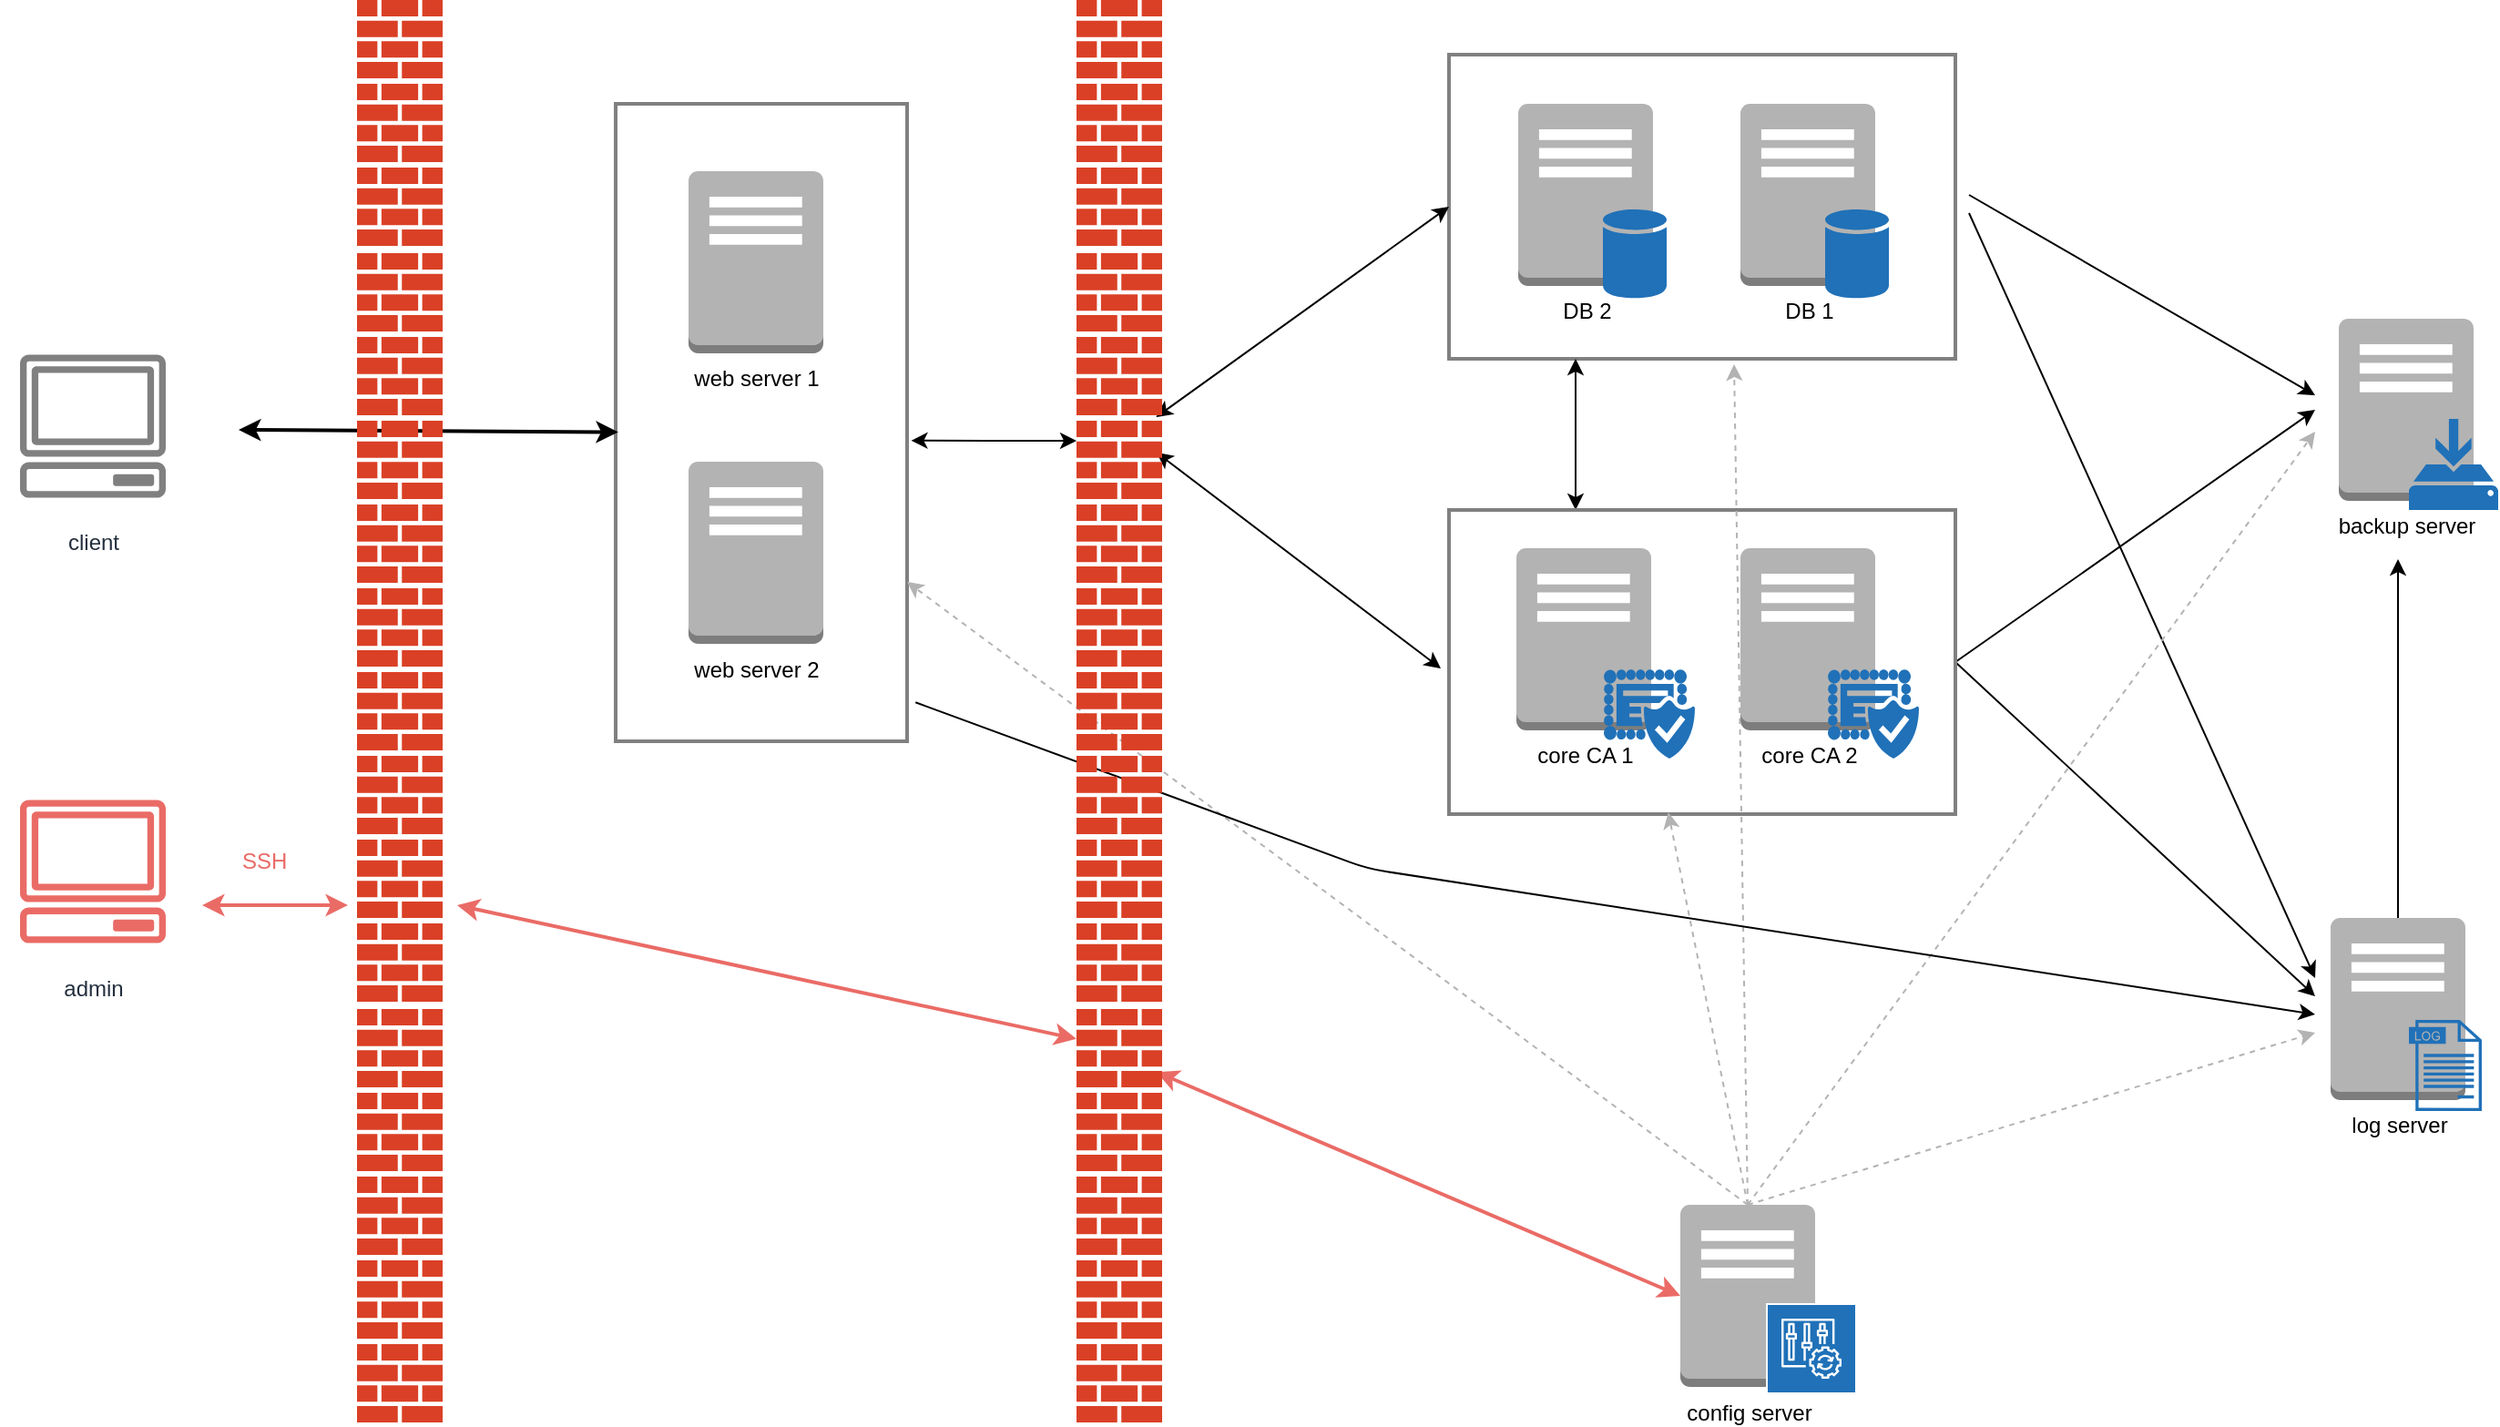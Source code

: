 <mxfile version="12.1.0" type="device" pages="1"><diagram id="qqmCwjsdMw1ePplxOyvq" name="Page-1"><mxGraphModel dx="2360" dy="1723" grid="1" gridSize="10" guides="1" tooltips="1" connect="1" arrows="1" fold="1" page="0" pageScale="1" pageWidth="827" pageHeight="1169" math="0" shadow="0"><root><mxCell id="0"/><mxCell id="1" parent="0"/><mxCell id="QkLw6K0LJ1CoEFoa0Aj2-98" value="" style="rounded=0;whiteSpace=wrap;html=1;strokeColor=#808080;strokeWidth=2;fillColor=none;" parent="1" vertex="1"><mxGeometry x="427" y="-40" width="160" height="350" as="geometry"/></mxCell><mxCell id="QkLw6K0LJ1CoEFoa0Aj2-65" style="edgeStyle=none;rounded=0;orthogonalLoop=1;jettySize=auto;html=1;startArrow=none;startFill=0;" parent="1" edge="1"><mxGeometry relative="1" as="geometry"><mxPoint x="1170" y="10" as="sourcePoint"/><mxPoint x="1360" y="120" as="targetPoint"/></mxGeometry></mxCell><mxCell id="QkLw6K0LJ1CoEFoa0Aj2-71" style="edgeStyle=none;rounded=0;orthogonalLoop=1;jettySize=auto;html=1;" parent="1" edge="1"><mxGeometry relative="1" as="geometry"><mxPoint x="1360" y="440" as="targetPoint"/><mxPoint x="1170" y="20" as="sourcePoint"/></mxGeometry></mxCell><mxCell id="QkLw6K0LJ1CoEFoa0Aj2-47" value="" style="rounded=0;whiteSpace=wrap;html=1;strokeColor=#808080;strokeWidth=2;fillColor=none;" parent="1" vertex="1"><mxGeometry x="884.5" y="-67" width="278" height="167" as="geometry"/></mxCell><mxCell id="QkLw6K0LJ1CoEFoa0Aj2-22" value="" style="group" parent="1" vertex="1" connectable="0"><mxGeometry x="1368.5" y="407" width="83" height="106" as="geometry"/></mxCell><mxCell id="QkLw6K0LJ1CoEFoa0Aj2-18" value="log server" style="outlineConnect=0;dashed=0;verticalLabelPosition=bottom;verticalAlign=top;align=center;html=1;shape=mxgraph.aws3.traditional_server;fillColor=#B3B3B3;gradientColor=none;" parent="QkLw6K0LJ1CoEFoa0Aj2-22" vertex="1"><mxGeometry width="74" height="100" as="geometry"/></mxCell><mxCell id="QkLw6K0LJ1CoEFoa0Aj2-7" value="" style="pointerEvents=1;shadow=0;dashed=0;html=1;strokeColor=none;fillColor=#2071B8;aspect=fixed;labelPosition=center;verticalLabelPosition=bottom;verticalAlign=top;align=center;outlineConnect=0;shape=mxgraph.vvd.log_files;" parent="QkLw6K0LJ1CoEFoa0Aj2-22" vertex="1"><mxGeometry x="43" y="56" width="40" height="50" as="geometry"/></mxCell><mxCell id="QkLw6K0LJ1CoEFoa0Aj2-27" value="client" style="outlineConnect=0;fontColor=#232F3E;gradientColor=none;strokeColor=#808080;fillColor=#ffffff;dashed=0;verticalLabelPosition=bottom;verticalAlign=top;align=center;html=1;fontSize=12;fontStyle=0;aspect=fixed;shape=mxgraph.aws4.resourceIcon;resIcon=mxgraph.aws4.client;" parent="1" vertex="1"><mxGeometry x="90" y="87" width="100" height="100" as="geometry"/></mxCell><mxCell id="QkLw6K0LJ1CoEFoa0Aj2-48" style="edgeStyle=none;rounded=0;orthogonalLoop=1;jettySize=auto;html=1;entryX=0;entryY=0.5;entryDx=0;entryDy=0;startArrow=classic;startFill=1;exitX=0.993;exitY=0.311;exitDx=0;exitDy=0;exitPerimeter=0;" parent="1" target="QkLw6K0LJ1CoEFoa0Aj2-47" edge="1"><mxGeometry relative="1" as="geometry"><mxPoint x="723.692" y="132.033" as="sourcePoint"/></mxGeometry></mxCell><mxCell id="QkLw6K0LJ1CoEFoa0Aj2-61" style="edgeStyle=none;rounded=0;orthogonalLoop=1;jettySize=auto;html=1;startArrow=classic;startFill=1;exitX=1;exitY=0.5;exitDx=0;exitDy=0;exitPerimeter=0;" parent="1" edge="1"><mxGeometry relative="1" as="geometry"><mxPoint x="724" y="151.5" as="sourcePoint"/><mxPoint x="880" y="270" as="targetPoint"/></mxGeometry></mxCell><mxCell id="QkLw6K0LJ1CoEFoa0Aj2-38" value="web server 1" style="outlineConnect=0;dashed=0;verticalLabelPosition=bottom;verticalAlign=top;align=center;html=1;shape=mxgraph.aws3.traditional_server;fillColor=#B3B3B3;gradientColor=none;" parent="1" vertex="1"><mxGeometry x="467" y="-3" width="74" height="100" as="geometry"/></mxCell><mxCell id="QkLw6K0LJ1CoEFoa0Aj2-43" value="" style="group" parent="1" vertex="1" connectable="0"><mxGeometry x="922.5" y="-40" width="81.5" height="107" as="geometry"/></mxCell><mxCell id="QkLw6K0LJ1CoEFoa0Aj2-10" value="DB 2" style="outlineConnect=0;dashed=0;verticalLabelPosition=bottom;verticalAlign=top;align=center;html=1;shape=mxgraph.aws3.traditional_server;fillColor=#B3B3B3;gradientColor=none;" parent="QkLw6K0LJ1CoEFoa0Aj2-43" vertex="1"><mxGeometry width="74" height="100" as="geometry"/></mxCell><mxCell id="QkLw6K0LJ1CoEFoa0Aj2-9" value="" style="shadow=0;dashed=0;html=1;strokeColor=none;labelPosition=center;verticalLabelPosition=bottom;verticalAlign=top;outlineConnect=0;align=center;shape=mxgraph.office.databases.database;fillColor=#2071B8;" parent="QkLw6K0LJ1CoEFoa0Aj2-43" vertex="1"><mxGeometry x="46.5" y="58" width="35" height="49" as="geometry"/></mxCell><mxCell id="QkLw6K0LJ1CoEFoa0Aj2-45" value="DB 1" style="outlineConnect=0;dashed=0;verticalLabelPosition=bottom;verticalAlign=top;align=center;html=1;shape=mxgraph.aws3.traditional_server;fillColor=#B3B3B3;gradientColor=none;" parent="1" vertex="1"><mxGeometry x="1044.5" y="-40" width="74" height="100" as="geometry"/></mxCell><mxCell id="QkLw6K0LJ1CoEFoa0Aj2-46" value="" style="shadow=0;dashed=0;html=1;strokeColor=none;labelPosition=center;verticalLabelPosition=bottom;verticalAlign=top;outlineConnect=0;align=center;shape=mxgraph.office.databases.database;fillColor=#2071B8;" parent="1" vertex="1"><mxGeometry x="1091" y="18" width="35" height="49" as="geometry"/></mxCell><mxCell id="QkLw6K0LJ1CoEFoa0Aj2-53" value="" style="group" parent="1" vertex="1" connectable="0"><mxGeometry x="921.5" y="204" width="98" height="115.5" as="geometry"/></mxCell><mxCell id="QkLw6K0LJ1CoEFoa0Aj2-6" value="core CA 1" style="outlineConnect=0;dashed=0;verticalLabelPosition=bottom;verticalAlign=top;align=center;html=1;shape=mxgraph.aws3.traditional_server;fillColor=#B3B3B3;gradientColor=none;" parent="QkLw6K0LJ1CoEFoa0Aj2-53" vertex="1"><mxGeometry width="74" height="100" as="geometry"/></mxCell><mxCell id="QkLw6K0LJ1CoEFoa0Aj2-14" value="" style="pointerEvents=1;shadow=0;dashed=0;html=1;strokeColor=none;labelPosition=center;verticalLabelPosition=bottom;verticalAlign=top;align=center;fillColor=#2071B8;shape=mxgraph.mscae.intune.certificate" parent="QkLw6K0LJ1CoEFoa0Aj2-53" vertex="1"><mxGeometry x="48" y="66.5" width="50" height="49" as="geometry"/></mxCell><mxCell id="QkLw6K0LJ1CoEFoa0Aj2-56" value="" style="group" parent="1" vertex="1" connectable="0"><mxGeometry x="1044.5" y="204" width="98" height="115.5" as="geometry"/></mxCell><mxCell id="QkLw6K0LJ1CoEFoa0Aj2-57" value="core CA 2" style="outlineConnect=0;dashed=0;verticalLabelPosition=bottom;verticalAlign=top;align=center;html=1;shape=mxgraph.aws3.traditional_server;fillColor=#B3B3B3;gradientColor=none;" parent="QkLw6K0LJ1CoEFoa0Aj2-56" vertex="1"><mxGeometry width="74" height="100" as="geometry"/></mxCell><mxCell id="QkLw6K0LJ1CoEFoa0Aj2-58" value="" style="pointerEvents=1;shadow=0;dashed=0;html=1;strokeColor=none;labelPosition=center;verticalLabelPosition=bottom;verticalAlign=top;align=center;fillColor=#2071B8;shape=mxgraph.mscae.intune.certificate" parent="QkLw6K0LJ1CoEFoa0Aj2-56" vertex="1"><mxGeometry x="48" y="66.5" width="50" height="49" as="geometry"/></mxCell><mxCell id="QkLw6K0LJ1CoEFoa0Aj2-70" style="edgeStyle=none;rounded=0;orthogonalLoop=1;jettySize=auto;html=1;exitX=1;exitY=0.5;exitDx=0;exitDy=0;" parent="1" source="QkLw6K0LJ1CoEFoa0Aj2-60" edge="1"><mxGeometry relative="1" as="geometry"><mxPoint x="1360" y="450" as="targetPoint"/></mxGeometry></mxCell><mxCell id="QkLw6K0LJ1CoEFoa0Aj2-72" style="edgeStyle=none;rounded=0;orthogonalLoop=1;jettySize=auto;html=1;exitX=1;exitY=0.5;exitDx=0;exitDy=0;" parent="1" source="QkLw6K0LJ1CoEFoa0Aj2-60" edge="1"><mxGeometry relative="1" as="geometry"><mxPoint x="1360" y="128" as="targetPoint"/></mxGeometry></mxCell><mxCell id="QkLw6K0LJ1CoEFoa0Aj2-88" style="edgeStyle=none;rounded=0;orthogonalLoop=1;jettySize=auto;html=1;exitX=0.25;exitY=0;exitDx=0;exitDy=0;entryX=0.25;entryY=1;entryDx=0;entryDy=0;startArrow=classic;startFill=1;strokeColor=#000000;strokeWidth=1;" parent="1" source="QkLw6K0LJ1CoEFoa0Aj2-60" target="QkLw6K0LJ1CoEFoa0Aj2-47" edge="1"><mxGeometry relative="1" as="geometry"/></mxCell><mxCell id="QkLw6K0LJ1CoEFoa0Aj2-60" value="" style="rounded=0;whiteSpace=wrap;html=1;strokeColor=#808080;strokeWidth=2;fillColor=none;" parent="1" vertex="1"><mxGeometry x="884.5" y="183" width="278" height="167" as="geometry"/></mxCell><mxCell id="QkLw6K0LJ1CoEFoa0Aj2-64" value="" style="group" parent="1" vertex="1" connectable="0"><mxGeometry x="1373" y="78" width="87.5" height="105" as="geometry"/></mxCell><mxCell id="QkLw6K0LJ1CoEFoa0Aj2-24" value="" style="group" parent="QkLw6K0LJ1CoEFoa0Aj2-64" vertex="1" connectable="0"><mxGeometry width="87.5" height="105" as="geometry"/></mxCell><mxCell id="QkLw6K0LJ1CoEFoa0Aj2-11" value="" style="group" parent="QkLw6K0LJ1CoEFoa0Aj2-24" vertex="1" connectable="0"><mxGeometry width="87.5" height="105" as="geometry"/></mxCell><mxCell id="QkLw6K0LJ1CoEFoa0Aj2-1" value="backup server" style="outlineConnect=0;dashed=0;verticalLabelPosition=bottom;verticalAlign=top;align=center;html=1;shape=mxgraph.aws3.traditional_server;fillColor=#B3B3B3;gradientColor=none;strokeColor=#808080;" parent="QkLw6K0LJ1CoEFoa0Aj2-11" vertex="1"><mxGeometry width="74" height="100" as="geometry"/></mxCell><mxCell id="QkLw6K0LJ1CoEFoa0Aj2-3" value="" style="aspect=fixed;pointerEvents=1;shadow=0;dashed=0;html=1;strokeColor=none;labelPosition=center;verticalLabelPosition=bottom;verticalAlign=top;align=center;fillColor=#2071b8;shape=mxgraph.mscae.enterprise.backup_local" parent="QkLw6K0LJ1CoEFoa0Aj2-11" vertex="1"><mxGeometry x="38.5" y="55" width="49" height="50" as="geometry"/></mxCell><mxCell id="QkLw6K0LJ1CoEFoa0Aj2-75" value="" style="group" parent="1" vertex="1" connectable="0"><mxGeometry x="1011.5" y="564.5" width="97" height="104" as="geometry"/></mxCell><mxCell id="QkLw6K0LJ1CoEFoa0Aj2-74" value="config server" style="outlineConnect=0;dashed=0;verticalLabelPosition=bottom;verticalAlign=top;align=center;html=1;shape=mxgraph.aws3.traditional_server;fillColor=#B3B3B3;gradientColor=none;" parent="QkLw6K0LJ1CoEFoa0Aj2-75" vertex="1"><mxGeometry width="74" height="100" as="geometry"/></mxCell><mxCell id="QkLw6K0LJ1CoEFoa0Aj2-73" value="" style="outlineConnect=0;fontColor=#232F3E;gradientColor=none;strokeColor=#FFFFFF;fillColor=#2071B8;dashed=0;verticalLabelPosition=middle;verticalAlign=bottom;align=center;html=1;whiteSpace=wrap;fontSize=10;fontStyle=1;spacing=3;shape=mxgraph.aws4.productIcon;prIcon=mxgraph.aws4.config;" parent="QkLw6K0LJ1CoEFoa0Aj2-75" vertex="1"><mxGeometry x="47" y="54" width="50" height="50" as="geometry"/></mxCell><mxCell id="QkLw6K0LJ1CoEFoa0Aj2-77" style="edgeStyle=none;rounded=0;orthogonalLoop=1;jettySize=auto;html=1;exitX=0.5;exitY=0;exitDx=0;exitDy=0;exitPerimeter=0;dashed=1;strokeColor=#B3B3B3;" parent="1" source="QkLw6K0LJ1CoEFoa0Aj2-74" edge="1"><mxGeometry relative="1" as="geometry"><mxPoint x="1360" y="470" as="targetPoint"/></mxGeometry></mxCell><mxCell id="QkLw6K0LJ1CoEFoa0Aj2-78" style="edgeStyle=none;rounded=0;orthogonalLoop=1;jettySize=auto;html=1;exitX=0.5;exitY=0;exitDx=0;exitDy=0;exitPerimeter=0;dashed=1;strokeColor=#B3B3B3;" parent="1" source="QkLw6K0LJ1CoEFoa0Aj2-74" edge="1"><mxGeometry relative="1" as="geometry"><mxPoint x="1360" y="140" as="targetPoint"/></mxGeometry></mxCell><mxCell id="QkLw6K0LJ1CoEFoa0Aj2-79" style="edgeStyle=none;rounded=0;orthogonalLoop=1;jettySize=auto;html=1;exitX=0.5;exitY=0;exitDx=0;exitDy=0;exitPerimeter=0;dashed=1;strokeColor=#B3B3B3;entryX=1;entryY=0.75;entryDx=0;entryDy=0;" parent="1" source="QkLw6K0LJ1CoEFoa0Aj2-74" target="QkLw6K0LJ1CoEFoa0Aj2-98" edge="1"><mxGeometry relative="1" as="geometry"><mxPoint x="660" y="170" as="targetPoint"/></mxGeometry></mxCell><mxCell id="QkLw6K0LJ1CoEFoa0Aj2-41" value="web server 2" style="outlineConnect=0;dashed=0;verticalLabelPosition=bottom;verticalAlign=top;align=center;html=1;shape=mxgraph.aws3.traditional_server;fillColor=#B3B3B3;gradientColor=none;" parent="1" vertex="1"><mxGeometry x="467" y="156.5" width="74" height="100" as="geometry"/></mxCell><mxCell id="QkLw6K0LJ1CoEFoa0Aj2-81" style="edgeStyle=none;rounded=0;orthogonalLoop=1;jettySize=auto;html=1;exitX=0.5;exitY=0;exitDx=0;exitDy=0;exitPerimeter=0;dashed=1;strokeColor=#B3B3B3;entryX=0.433;entryY=0.994;entryDx=0;entryDy=0;entryPerimeter=0;" parent="1" source="QkLw6K0LJ1CoEFoa0Aj2-74" target="QkLw6K0LJ1CoEFoa0Aj2-60" edge="1"><mxGeometry relative="1" as="geometry"/></mxCell><mxCell id="QkLw6K0LJ1CoEFoa0Aj2-82" style="edgeStyle=none;rounded=0;orthogonalLoop=1;jettySize=auto;html=1;exitX=0.5;exitY=0;exitDx=0;exitDy=0;exitPerimeter=0;dashed=1;strokeColor=#B3B3B3;entryX=0.563;entryY=1.018;entryDx=0;entryDy=0;entryPerimeter=0;" parent="1" source="QkLw6K0LJ1CoEFoa0Aj2-74" target="QkLw6K0LJ1CoEFoa0Aj2-47" edge="1"><mxGeometry relative="1" as="geometry"/></mxCell><mxCell id="QkLw6K0LJ1CoEFoa0Aj2-85" value="" style="endArrow=classic;html=1;strokeColor=#000000;strokeWidth=2;startArrow=classic;startFill=1;entryX=0.009;entryY=0.515;entryDx=0;entryDy=0;entryPerimeter=0;" parent="1" target="QkLw6K0LJ1CoEFoa0Aj2-98" edge="1"><mxGeometry width="50" height="50" relative="1" as="geometry"><mxPoint x="220" y="139" as="sourcePoint"/><mxPoint x="380" y="141" as="targetPoint"/></mxGeometry></mxCell><mxCell id="QkLw6K0LJ1CoEFoa0Aj2-103" style="edgeStyle=none;rounded=0;orthogonalLoop=1;jettySize=auto;html=1;startArrow=classic;startFill=1;strokeColor=#000000;strokeWidth=1;entryX=1.014;entryY=0.454;entryDx=0;entryDy=0;entryPerimeter=0;" parent="1" edge="1"><mxGeometry relative="1" as="geometry"><mxPoint x="680" y="145" as="sourcePoint"/><mxPoint x="589.24" y="144.9" as="targetPoint"/><Array as="points"><mxPoint x="630" y="145"/></Array></mxGeometry></mxCell><mxCell id="QkLw6K0LJ1CoEFoa0Aj2-104" value="admin" style="outlineConnect=0;fontColor=#232F3E;gradientColor=none;strokeColor=#EA6B66;fillColor=#ffffff;dashed=0;verticalLabelPosition=bottom;verticalAlign=top;align=center;html=1;fontSize=12;fontStyle=0;aspect=fixed;shape=mxgraph.aws4.resourceIcon;resIcon=mxgraph.aws4.client;" parent="1" vertex="1"><mxGeometry x="90" y="331.5" width="100" height="100" as="geometry"/></mxCell><mxCell id="QkLw6K0LJ1CoEFoa0Aj2-111" value="" style="endArrow=classic;html=1;strokeColor=#EA6B66;strokeWidth=2;startArrow=classic;startFill=1;" parent="1" edge="1"><mxGeometry width="50" height="50" relative="1" as="geometry"><mxPoint x="200" y="400" as="sourcePoint"/><mxPoint x="280" y="400" as="targetPoint"/></mxGeometry></mxCell><mxCell id="QkLw6K0LJ1CoEFoa0Aj2-112" value="&lt;font color=&quot;#ea6b66&quot;&gt;SSH&lt;/font&gt;" style="text;html=1;resizable=0;points=[];autosize=1;align=left;verticalAlign=top;spacingTop=-4;" parent="1" vertex="1"><mxGeometry x="220" y="365.5" width="40" height="20" as="geometry"/></mxCell><mxCell id="QkLw6K0LJ1CoEFoa0Aj2-113" value="" style="endArrow=classic;html=1;strokeColor=#EA6B66;strokeWidth=2;entryX=0;entryY=0.5;entryDx=0;entryDy=0;startArrow=classic;startFill=1;entryPerimeter=0;rounded=0;" parent="1" target="QkLw6K0LJ1CoEFoa0Aj2-74" edge="1"><mxGeometry width="50" height="50" relative="1" as="geometry"><mxPoint x="724" y="491.624" as="sourcePoint"/><mxPoint x="291.332" y="123.677" as="targetPoint"/><Array as="points"/></mxGeometry></mxCell><mxCell id="6dKWDrjUCuOWE01px6dM-2" style="edgeStyle=orthogonalEdgeStyle;rounded=0;orthogonalLoop=1;jettySize=auto;html=1;" parent="1" source="QkLw6K0LJ1CoEFoa0Aj2-18" edge="1"><mxGeometry relative="1" as="geometry"><mxPoint x="1405.5" y="210" as="targetPoint"/></mxGeometry></mxCell><mxCell id="gJrT_fEY5lG6nXuV2Slf-2" value="" style="endArrow=classic;html=1;strokeColor=#EA6B66;strokeWidth=2;startArrow=classic;startFill=1;rounded=0;" parent="1" target="qUtQ-cksVztZONRoApC2-31" edge="1"><mxGeometry width="50" height="50" relative="1" as="geometry"><mxPoint x="340" y="400" as="sourcePoint"/><mxPoint x="682" y="791.5" as="targetPoint"/><Array as="points"/></mxGeometry></mxCell><mxCell id="gJrT_fEY5lG6nXuV2Slf-6" value="" style="endArrow=classic;html=1;exitX=1.029;exitY=0.939;exitDx=0;exitDy=0;exitPerimeter=0;" parent="1" source="QkLw6K0LJ1CoEFoa0Aj2-98" edge="1"><mxGeometry width="50" height="50" relative="1" as="geometry"><mxPoint x="579" y="310" as="sourcePoint"/><mxPoint x="1360" y="460" as="targetPoint"/><Array as="points"><mxPoint x="840" y="380"/></Array></mxGeometry></mxCell><mxCell id="qUtQ-cksVztZONRoApC2-1" value="" style="pointerEvents=1;shadow=0;dashed=0;html=1;strokeColor=none;labelPosition=center;verticalLabelPosition=bottom;verticalAlign=top;outlineConnect=0;align=center;shape=mxgraph.office.concepts.firewall;fillColor=#DA4026;" vertex="1" parent="1"><mxGeometry x="285" y="-97" width="47" height="43" as="geometry"/></mxCell><mxCell id="qUtQ-cksVztZONRoApC2-2" value="" style="pointerEvents=1;shadow=0;dashed=0;html=1;strokeColor=none;labelPosition=center;verticalLabelPosition=bottom;verticalAlign=top;outlineConnect=0;align=center;shape=mxgraph.office.concepts.firewall;fillColor=#DA4026;" vertex="1" parent="1"><mxGeometry x="285" y="-51" width="47" height="43" as="geometry"/></mxCell><mxCell id="qUtQ-cksVztZONRoApC2-3" value="" style="pointerEvents=1;shadow=0;dashed=0;html=1;strokeColor=none;labelPosition=center;verticalLabelPosition=bottom;verticalAlign=top;outlineConnect=0;align=center;shape=mxgraph.office.concepts.firewall;fillColor=#DA4026;" vertex="1" parent="1"><mxGeometry x="285" y="-5" width="47" height="43" as="geometry"/></mxCell><mxCell id="qUtQ-cksVztZONRoApC2-4" value="" style="pointerEvents=1;shadow=0;dashed=0;html=1;strokeColor=none;labelPosition=center;verticalLabelPosition=bottom;verticalAlign=top;outlineConnect=0;align=center;shape=mxgraph.office.concepts.firewall;fillColor=#DA4026;" vertex="1" parent="1"><mxGeometry x="285" y="42" width="47" height="43" as="geometry"/></mxCell><mxCell id="qUtQ-cksVztZONRoApC2-5" value="" style="pointerEvents=1;shadow=0;dashed=0;html=1;strokeColor=none;labelPosition=center;verticalLabelPosition=bottom;verticalAlign=top;outlineConnect=0;align=center;shape=mxgraph.office.concepts.firewall;fillColor=#DA4026;" vertex="1" parent="1"><mxGeometry x="285" y="88" width="47" height="43" as="geometry"/></mxCell><mxCell id="qUtQ-cksVztZONRoApC2-6" value="" style="pointerEvents=1;shadow=0;dashed=0;html=1;strokeColor=none;labelPosition=center;verticalLabelPosition=bottom;verticalAlign=top;outlineConnect=0;align=center;shape=mxgraph.office.concepts.firewall;fillColor=#DA4026;" vertex="1" parent="1"><mxGeometry x="285" y="134" width="47" height="43" as="geometry"/></mxCell><mxCell id="qUtQ-cksVztZONRoApC2-7" value="" style="pointerEvents=1;shadow=0;dashed=0;html=1;strokeColor=none;labelPosition=center;verticalLabelPosition=bottom;verticalAlign=top;outlineConnect=0;align=center;shape=mxgraph.office.concepts.firewall;fillColor=#DA4026;" vertex="1" parent="1"><mxGeometry x="285" y="180" width="47" height="43" as="geometry"/></mxCell><mxCell id="qUtQ-cksVztZONRoApC2-8" value="" style="pointerEvents=1;shadow=0;dashed=0;html=1;strokeColor=none;labelPosition=center;verticalLabelPosition=bottom;verticalAlign=top;outlineConnect=0;align=center;shape=mxgraph.office.concepts.firewall;fillColor=#DA4026;" vertex="1" parent="1"><mxGeometry x="285" y="226" width="47" height="43" as="geometry"/></mxCell><mxCell id="qUtQ-cksVztZONRoApC2-9" value="" style="pointerEvents=1;shadow=0;dashed=0;html=1;strokeColor=none;labelPosition=center;verticalLabelPosition=bottom;verticalAlign=top;outlineConnect=0;align=center;shape=mxgraph.office.concepts.firewall;fillColor=#DA4026;" vertex="1" parent="1"><mxGeometry x="285" y="272" width="47" height="43" as="geometry"/></mxCell><mxCell id="qUtQ-cksVztZONRoApC2-10" value="" style="pointerEvents=1;shadow=0;dashed=0;html=1;strokeColor=none;labelPosition=center;verticalLabelPosition=bottom;verticalAlign=top;outlineConnect=0;align=center;shape=mxgraph.office.concepts.firewall;fillColor=#DA4026;" vertex="1" parent="1"><mxGeometry x="285" y="318" width="47" height="43" as="geometry"/></mxCell><mxCell id="qUtQ-cksVztZONRoApC2-11" value="" style="pointerEvents=1;shadow=0;dashed=0;html=1;strokeColor=none;labelPosition=center;verticalLabelPosition=bottom;verticalAlign=top;outlineConnect=0;align=center;shape=mxgraph.office.concepts.firewall;fillColor=#DA4026;" vertex="1" parent="1"><mxGeometry x="285" y="364" width="47" height="43" as="geometry"/></mxCell><mxCell id="qUtQ-cksVztZONRoApC2-12" value="" style="pointerEvents=1;shadow=0;dashed=0;html=1;strokeColor=none;labelPosition=center;verticalLabelPosition=bottom;verticalAlign=top;outlineConnect=0;align=center;shape=mxgraph.office.concepts.firewall;fillColor=#DA4026;" vertex="1" parent="1"><mxGeometry x="285" y="410" width="47" height="43" as="geometry"/></mxCell><mxCell id="qUtQ-cksVztZONRoApC2-13" value="" style="pointerEvents=1;shadow=0;dashed=0;html=1;strokeColor=none;labelPosition=center;verticalLabelPosition=bottom;verticalAlign=top;outlineConnect=0;align=center;shape=mxgraph.office.concepts.firewall;fillColor=#DA4026;" vertex="1" parent="1"><mxGeometry x="285" y="457" width="47" height="43" as="geometry"/></mxCell><mxCell id="qUtQ-cksVztZONRoApC2-14" value="" style="pointerEvents=1;shadow=0;dashed=0;html=1;strokeColor=none;labelPosition=center;verticalLabelPosition=bottom;verticalAlign=top;outlineConnect=0;align=center;shape=mxgraph.office.concepts.firewall;fillColor=#DA4026;" vertex="1" parent="1"><mxGeometry x="285" y="503" width="47" height="43" as="geometry"/></mxCell><mxCell id="qUtQ-cksVztZONRoApC2-15" value="" style="pointerEvents=1;shadow=0;dashed=0;html=1;strokeColor=none;labelPosition=center;verticalLabelPosition=bottom;verticalAlign=top;outlineConnect=0;align=center;shape=mxgraph.office.concepts.firewall;fillColor=#DA4026;" vertex="1" parent="1"><mxGeometry x="285" y="549" width="47" height="43" as="geometry"/></mxCell><mxCell id="qUtQ-cksVztZONRoApC2-16" value="" style="pointerEvents=1;shadow=0;dashed=0;html=1;strokeColor=none;labelPosition=center;verticalLabelPosition=bottom;verticalAlign=top;outlineConnect=0;align=center;shape=mxgraph.office.concepts.firewall;fillColor=#DA4026;" vertex="1" parent="1"><mxGeometry x="285" y="595" width="47" height="43" as="geometry"/></mxCell><mxCell id="qUtQ-cksVztZONRoApC2-17" value="" style="pointerEvents=1;shadow=0;dashed=0;html=1;strokeColor=none;labelPosition=center;verticalLabelPosition=bottom;verticalAlign=top;outlineConnect=0;align=center;shape=mxgraph.office.concepts.firewall;fillColor=#DA4026;" vertex="1" parent="1"><mxGeometry x="285" y="641" width="47" height="43" as="geometry"/></mxCell><mxCell id="qUtQ-cksVztZONRoApC2-19" value="" style="pointerEvents=1;shadow=0;dashed=0;html=1;strokeColor=none;labelPosition=center;verticalLabelPosition=bottom;verticalAlign=top;outlineConnect=0;align=center;shape=mxgraph.office.concepts.firewall;fillColor=#DA4026;" vertex="1" parent="1"><mxGeometry x="680" y="-97" width="47" height="43" as="geometry"/></mxCell><mxCell id="qUtQ-cksVztZONRoApC2-20" value="" style="pointerEvents=1;shadow=0;dashed=0;html=1;strokeColor=none;labelPosition=center;verticalLabelPosition=bottom;verticalAlign=top;outlineConnect=0;align=center;shape=mxgraph.office.concepts.firewall;fillColor=#DA4026;" vertex="1" parent="1"><mxGeometry x="680" y="-51" width="47" height="43" as="geometry"/></mxCell><mxCell id="qUtQ-cksVztZONRoApC2-21" value="" style="pointerEvents=1;shadow=0;dashed=0;html=1;strokeColor=none;labelPosition=center;verticalLabelPosition=bottom;verticalAlign=top;outlineConnect=0;align=center;shape=mxgraph.office.concepts.firewall;fillColor=#DA4026;" vertex="1" parent="1"><mxGeometry x="680" y="-5" width="47" height="43" as="geometry"/></mxCell><mxCell id="qUtQ-cksVztZONRoApC2-22" value="" style="pointerEvents=1;shadow=0;dashed=0;html=1;strokeColor=none;labelPosition=center;verticalLabelPosition=bottom;verticalAlign=top;outlineConnect=0;align=center;shape=mxgraph.office.concepts.firewall;fillColor=#DA4026;" vertex="1" parent="1"><mxGeometry x="680" y="42" width="47" height="43" as="geometry"/></mxCell><mxCell id="qUtQ-cksVztZONRoApC2-23" value="" style="pointerEvents=1;shadow=0;dashed=0;html=1;strokeColor=none;labelPosition=center;verticalLabelPosition=bottom;verticalAlign=top;outlineConnect=0;align=center;shape=mxgraph.office.concepts.firewall;fillColor=#DA4026;" vertex="1" parent="1"><mxGeometry x="680" y="88" width="47" height="43" as="geometry"/></mxCell><mxCell id="qUtQ-cksVztZONRoApC2-24" value="" style="pointerEvents=1;shadow=0;dashed=0;html=1;strokeColor=none;labelPosition=center;verticalLabelPosition=bottom;verticalAlign=top;outlineConnect=0;align=center;shape=mxgraph.office.concepts.firewall;fillColor=#DA4026;" vertex="1" parent="1"><mxGeometry x="680" y="134" width="47" height="43" as="geometry"/></mxCell><mxCell id="qUtQ-cksVztZONRoApC2-25" value="" style="pointerEvents=1;shadow=0;dashed=0;html=1;strokeColor=none;labelPosition=center;verticalLabelPosition=bottom;verticalAlign=top;outlineConnect=0;align=center;shape=mxgraph.office.concepts.firewall;fillColor=#DA4026;" vertex="1" parent="1"><mxGeometry x="680" y="180" width="47" height="43" as="geometry"/></mxCell><mxCell id="qUtQ-cksVztZONRoApC2-26" value="" style="pointerEvents=1;shadow=0;dashed=0;html=1;strokeColor=none;labelPosition=center;verticalLabelPosition=bottom;verticalAlign=top;outlineConnect=0;align=center;shape=mxgraph.office.concepts.firewall;fillColor=#DA4026;" vertex="1" parent="1"><mxGeometry x="680" y="226" width="47" height="43" as="geometry"/></mxCell><mxCell id="qUtQ-cksVztZONRoApC2-27" value="" style="pointerEvents=1;shadow=0;dashed=0;html=1;strokeColor=none;labelPosition=center;verticalLabelPosition=bottom;verticalAlign=top;outlineConnect=0;align=center;shape=mxgraph.office.concepts.firewall;fillColor=#DA4026;" vertex="1" parent="1"><mxGeometry x="680" y="272" width="47" height="43" as="geometry"/></mxCell><mxCell id="qUtQ-cksVztZONRoApC2-28" value="" style="pointerEvents=1;shadow=0;dashed=0;html=1;strokeColor=none;labelPosition=center;verticalLabelPosition=bottom;verticalAlign=top;outlineConnect=0;align=center;shape=mxgraph.office.concepts.firewall;fillColor=#DA4026;" vertex="1" parent="1"><mxGeometry x="680" y="318" width="47" height="43" as="geometry"/></mxCell><mxCell id="qUtQ-cksVztZONRoApC2-29" value="" style="pointerEvents=1;shadow=0;dashed=0;html=1;strokeColor=none;labelPosition=center;verticalLabelPosition=bottom;verticalAlign=top;outlineConnect=0;align=center;shape=mxgraph.office.concepts.firewall;fillColor=#DA4026;" vertex="1" parent="1"><mxGeometry x="680" y="364" width="47" height="43" as="geometry"/></mxCell><mxCell id="qUtQ-cksVztZONRoApC2-30" value="" style="pointerEvents=1;shadow=0;dashed=0;html=1;strokeColor=none;labelPosition=center;verticalLabelPosition=bottom;verticalAlign=top;outlineConnect=0;align=center;shape=mxgraph.office.concepts.firewall;fillColor=#DA4026;" vertex="1" parent="1"><mxGeometry x="680" y="410" width="47" height="43" as="geometry"/></mxCell><mxCell id="qUtQ-cksVztZONRoApC2-31" value="" style="pointerEvents=1;shadow=0;dashed=0;html=1;strokeColor=none;labelPosition=center;verticalLabelPosition=bottom;verticalAlign=top;outlineConnect=0;align=center;shape=mxgraph.office.concepts.firewall;fillColor=#DA4026;" vertex="1" parent="1"><mxGeometry x="680" y="457" width="47" height="43" as="geometry"/></mxCell><mxCell id="qUtQ-cksVztZONRoApC2-32" value="" style="pointerEvents=1;shadow=0;dashed=0;html=1;strokeColor=none;labelPosition=center;verticalLabelPosition=bottom;verticalAlign=top;outlineConnect=0;align=center;shape=mxgraph.office.concepts.firewall;fillColor=#DA4026;" vertex="1" parent="1"><mxGeometry x="680" y="503" width="47" height="43" as="geometry"/></mxCell><mxCell id="qUtQ-cksVztZONRoApC2-33" value="" style="pointerEvents=1;shadow=0;dashed=0;html=1;strokeColor=none;labelPosition=center;verticalLabelPosition=bottom;verticalAlign=top;outlineConnect=0;align=center;shape=mxgraph.office.concepts.firewall;fillColor=#DA4026;" vertex="1" parent="1"><mxGeometry x="680" y="549" width="47" height="43" as="geometry"/></mxCell><mxCell id="qUtQ-cksVztZONRoApC2-34" value="" style="pointerEvents=1;shadow=0;dashed=0;html=1;strokeColor=none;labelPosition=center;verticalLabelPosition=bottom;verticalAlign=top;outlineConnect=0;align=center;shape=mxgraph.office.concepts.firewall;fillColor=#DA4026;" vertex="1" parent="1"><mxGeometry x="680" y="595" width="47" height="43" as="geometry"/></mxCell><mxCell id="qUtQ-cksVztZONRoApC2-35" value="" style="pointerEvents=1;shadow=0;dashed=0;html=1;strokeColor=none;labelPosition=center;verticalLabelPosition=bottom;verticalAlign=top;outlineConnect=0;align=center;shape=mxgraph.office.concepts.firewall;fillColor=#DA4026;" vertex="1" parent="1"><mxGeometry x="680" y="641" width="47" height="43" as="geometry"/></mxCell></root></mxGraphModel></diagram></mxfile>